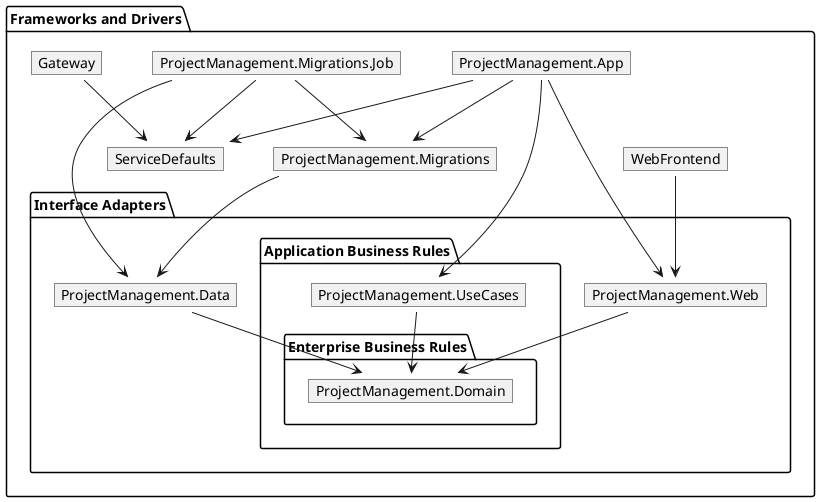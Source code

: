 @startuml

package "Frameworks and Drivers" {

    map "ProjectManagement.App" as ProjectManagementApp {
    }

    map "ProjectManagement.Migrations.Job" as ProjectManagementMigrationsJob {
    }

    map "ProjectManagement.Migrations" as ProjectManagementMigrations {
    }

    map WebFrontend {
    }

    map Gateway {
    }

    map ServiceDefaults {
    }

    package "Interface Adapters" {

        map "ProjectManagement.Web" as ProjectManagementWeb {
        }

        map "ProjectManagement.Data" as ProjectManagementData {
        }

        package "Application Business Rules" {

            map "ProjectManagement.UseCases" as ProjectManagementUseCases {
            }

            package "Enterprise Business Rules" {

                map "ProjectManagement.Domain" as ProjectManagementDomain {
                }

            }

        }
    }
}

ProjectManagementApp --> ProjectManagementUseCases
ProjectManagementApp --> ProjectManagementMigrations
ProjectManagementApp --> ProjectManagementWeb
ProjectManagementApp --> ServiceDefaults

ProjectManagementUseCases --> ProjectManagementDomain

ProjectManagementMigrationsJob --> ProjectManagementData
ProjectManagementMigrationsJob --> ProjectManagementMigrations
ProjectManagementMigrationsJob --> ServiceDefaults

ProjectManagementMigrations --> ProjectManagementData

ProjectManagementWeb --> ProjectManagementDomain

ProjectManagementData --> ProjectManagementDomain

WebFrontend --> ProjectManagementWeb

Gateway --> ServiceDefaults

@enduml
